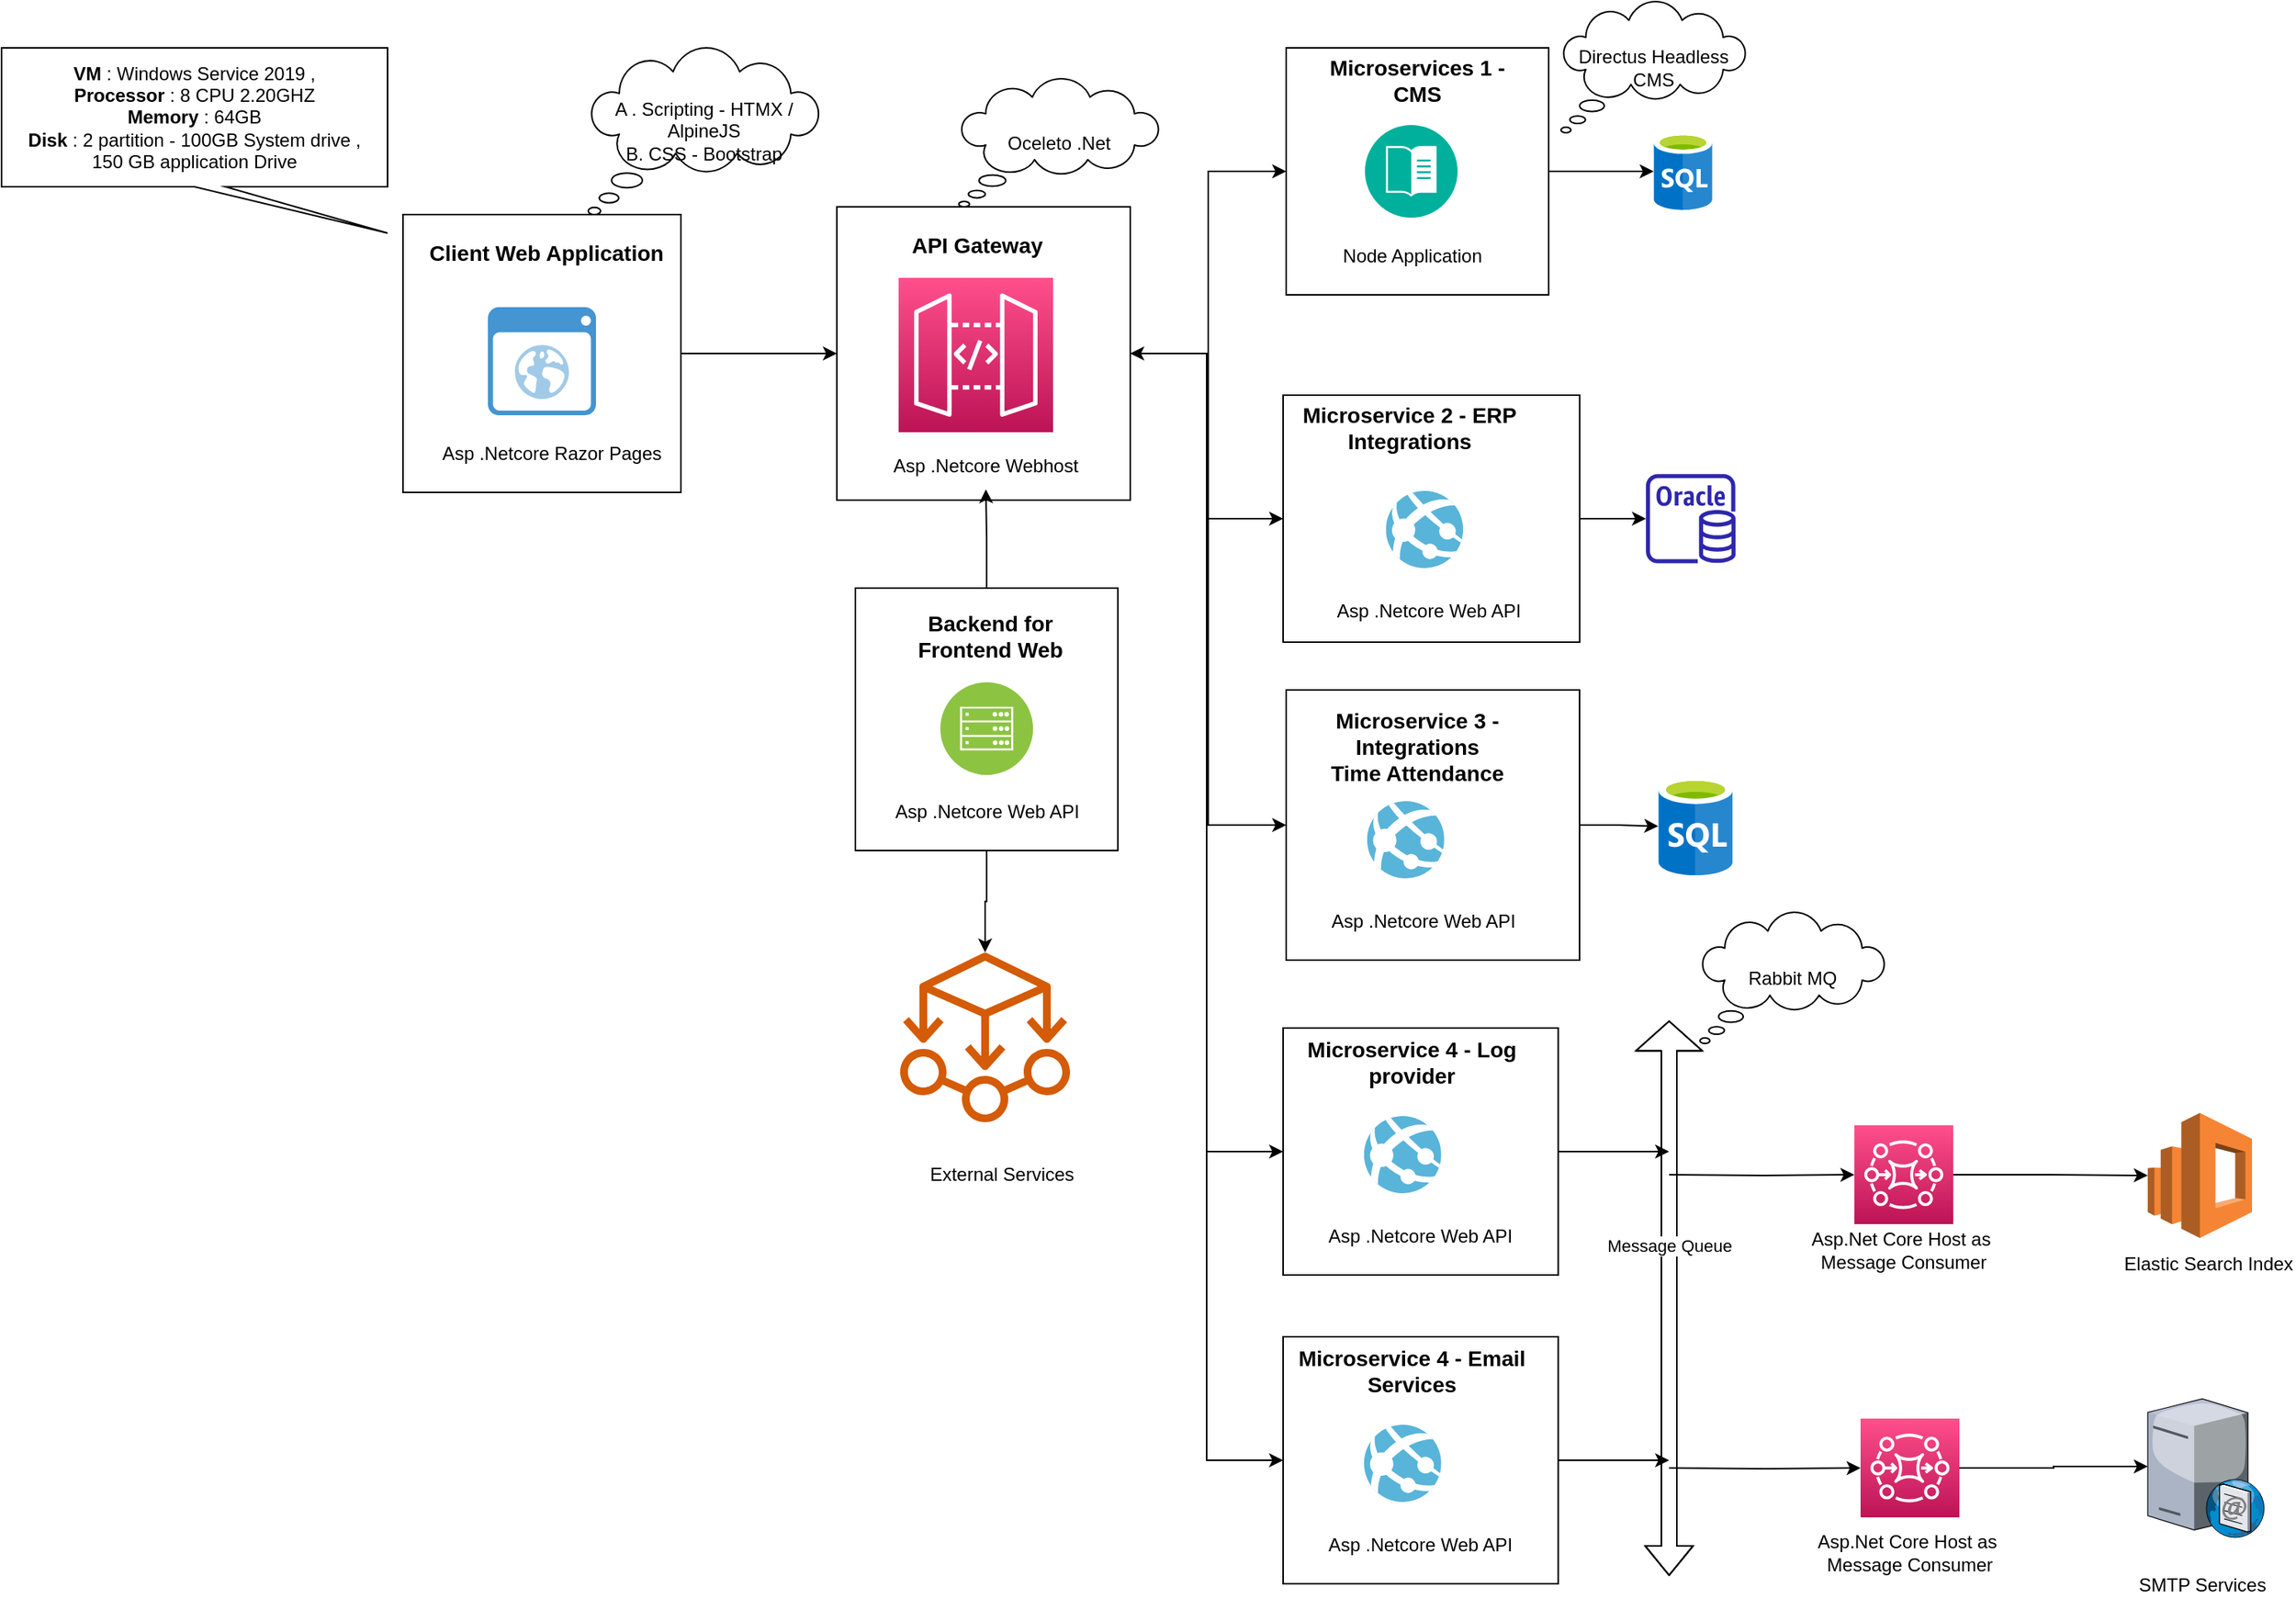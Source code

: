 <mxfile version="21.5.2" type="github">
  <diagram name="Page-1" id="9B2FrqlO3O0PhIjn9zHE">
    <mxGraphModel dx="2524" dy="764" grid="1" gridSize="10" guides="1" tooltips="1" connect="1" arrows="1" fold="1" page="1" pageScale="1" pageWidth="850" pageHeight="1100" math="0" shadow="0">
      <root>
        <mxCell id="0" />
        <mxCell id="1" parent="0" />
        <mxCell id="-9dhcDxef-u13hbrz7UL-17" value="" style="image;sketch=0;aspect=fixed;html=1;points=[];align=center;fontSize=12;image=img/lib/mscae/SQL_Database_generic.svg;" parent="1" vertex="1">
          <mxGeometry x="770" y="85" width="38" height="50" as="geometry" />
        </mxCell>
        <mxCell id="-9dhcDxef-u13hbrz7UL-23" value="" style="group" parent="1" vertex="1" connectable="0">
          <mxGeometry x="532" y="30" width="170" height="160" as="geometry" />
        </mxCell>
        <mxCell id="-9dhcDxef-u13hbrz7UL-22" value="&lt;b&gt;&lt;br&gt;&lt;br&gt;&lt;/b&gt;" style="rounded=0;whiteSpace=wrap;html=1;" parent="-9dhcDxef-u13hbrz7UL-23" vertex="1">
          <mxGeometry width="170" height="160" as="geometry" />
        </mxCell>
        <mxCell id="-9dhcDxef-u13hbrz7UL-24" value="&lt;span style=&quot;font-size: 14px;&quot;&gt;&lt;b&gt;Microservices 1 - CMS&lt;/b&gt;&lt;/span&gt;" style="text;html=1;strokeColor=none;fillColor=none;align=center;verticalAlign=middle;whiteSpace=wrap;rounded=0;" parent="-9dhcDxef-u13hbrz7UL-23" vertex="1">
          <mxGeometry x="10" y="6" width="150" height="30" as="geometry" />
        </mxCell>
        <mxCell id="-9dhcDxef-u13hbrz7UL-34" value="" style="image;aspect=fixed;perimeter=ellipsePerimeter;html=1;align=center;shadow=0;dashed=0;fontColor=#4277BB;labelBackgroundColor=default;fontSize=12;spacingTop=3;image=img/lib/ibm/management/content_management.svg;" parent="-9dhcDxef-u13hbrz7UL-23" vertex="1">
          <mxGeometry x="51" y="50" width="60" height="60" as="geometry" />
        </mxCell>
        <mxCell id="-9dhcDxef-u13hbrz7UL-35" value="Node Application&amp;nbsp;" style="text;html=1;strokeColor=none;fillColor=none;align=center;verticalAlign=middle;whiteSpace=wrap;rounded=0;container=0;" parent="-9dhcDxef-u13hbrz7UL-23" vertex="1">
          <mxGeometry y="120" width="167" height="30" as="geometry" />
        </mxCell>
        <mxCell id="-9dhcDxef-u13hbrz7UL-25" value="" style="group" parent="1" vertex="1" connectable="0">
          <mxGeometry x="-40" y="138" width="180" height="180" as="geometry" />
        </mxCell>
        <mxCell id="-9dhcDxef-u13hbrz7UL-6" value="" style="whiteSpace=wrap;html=1;aspect=fixed;" parent="-9dhcDxef-u13hbrz7UL-25" vertex="1">
          <mxGeometry width="180" height="180" as="geometry" />
        </mxCell>
        <mxCell id="-9dhcDxef-u13hbrz7UL-4" value="" style="shadow=0;dashed=0;html=1;strokeColor=none;fillColor=#4495D1;labelPosition=center;verticalLabelPosition=bottom;verticalAlign=top;align=center;outlineConnect=0;shape=mxgraph.veeam.2d.web_ui;" parent="-9dhcDxef-u13hbrz7UL-25" vertex="1">
          <mxGeometry x="55" y="60" width="70" height="70" as="geometry" />
        </mxCell>
        <mxCell id="-9dhcDxef-u13hbrz7UL-5" value="&lt;b&gt;&lt;font style=&quot;font-size: 14px;&quot;&gt;Client Web Application&lt;/font&gt;&lt;/b&gt;" style="text;html=1;strokeColor=none;fillColor=none;align=center;verticalAlign=middle;whiteSpace=wrap;rounded=0;" parent="-9dhcDxef-u13hbrz7UL-25" vertex="1">
          <mxGeometry x="13.5" y="10" width="157.5" height="30" as="geometry" />
        </mxCell>
        <mxCell id="-9dhcDxef-u13hbrz7UL-7" value="Asp .Netcore Razor Pages" style="text;html=1;strokeColor=none;fillColor=none;align=center;verticalAlign=middle;whiteSpace=wrap;rounded=0;" parent="-9dhcDxef-u13hbrz7UL-25" vertex="1">
          <mxGeometry x="24" y="140" width="145" height="30" as="geometry" />
        </mxCell>
        <mxCell id="-9dhcDxef-u13hbrz7UL-26" value="" style="group" parent="1" vertex="1" connectable="0">
          <mxGeometry x="241" y="133" width="190" height="190" as="geometry" />
        </mxCell>
        <mxCell id="-9dhcDxef-u13hbrz7UL-9" value="" style="whiteSpace=wrap;html=1;aspect=fixed;" parent="-9dhcDxef-u13hbrz7UL-26" vertex="1">
          <mxGeometry width="190" height="190" as="geometry" />
        </mxCell>
        <mxCell id="-9dhcDxef-u13hbrz7UL-8" value="" style="sketch=0;points=[[0,0,0],[0.25,0,0],[0.5,0,0],[0.75,0,0],[1,0,0],[0,1,0],[0.25,1,0],[0.5,1,0],[0.75,1,0],[1,1,0],[0,0.25,0],[0,0.5,0],[0,0.75,0],[1,0.25,0],[1,0.5,0],[1,0.75,0]];outlineConnect=0;fontColor=#232F3E;gradientColor=#FF4F8B;gradientDirection=north;fillColor=#BC1356;strokeColor=#ffffff;dashed=0;verticalLabelPosition=bottom;verticalAlign=top;align=center;html=1;fontSize=12;fontStyle=0;aspect=fixed;shape=mxgraph.aws4.resourceIcon;resIcon=mxgraph.aws4.api_gateway;" parent="-9dhcDxef-u13hbrz7UL-26" vertex="1">
          <mxGeometry x="40" y="46" width="100" height="100" as="geometry" />
        </mxCell>
        <mxCell id="-9dhcDxef-u13hbrz7UL-10" value="&lt;b&gt;&lt;font style=&quot;font-size: 14px;&quot;&gt;API Gateway&lt;/font&gt;&lt;/b&gt;" style="text;html=1;strokeColor=none;fillColor=none;align=center;verticalAlign=middle;whiteSpace=wrap;rounded=0;" parent="-9dhcDxef-u13hbrz7UL-26" vertex="1">
          <mxGeometry x="41" y="10" width="100" height="30" as="geometry" />
        </mxCell>
        <mxCell id="-9dhcDxef-u13hbrz7UL-11" value="Asp .Netcore Webhost" style="text;html=1;strokeColor=none;fillColor=none;align=center;verticalAlign=middle;whiteSpace=wrap;rounded=0;" parent="-9dhcDxef-u13hbrz7UL-26" vertex="1">
          <mxGeometry x="13" y="153" width="167" height="30" as="geometry" />
        </mxCell>
        <mxCell id="-9dhcDxef-u13hbrz7UL-33" value="" style="group" parent="1" vertex="1" connectable="0">
          <mxGeometry x="253" y="380" width="175" height="170" as="geometry" />
        </mxCell>
        <mxCell id="-9dhcDxef-u13hbrz7UL-27" value="" style="whiteSpace=wrap;html=1;aspect=fixed;container=0;" parent="-9dhcDxef-u13hbrz7UL-33" vertex="1">
          <mxGeometry width="170" height="170" as="geometry" />
        </mxCell>
        <mxCell id="-9dhcDxef-u13hbrz7UL-28" value="" style="image;aspect=fixed;perimeter=ellipsePerimeter;html=1;align=center;shadow=0;dashed=0;fontColor=#4277BB;labelBackgroundColor=default;fontSize=12;spacingTop=3;image=img/lib/ibm/infrastructure/mobile_backend.svg;container=0;" parent="-9dhcDxef-u13hbrz7UL-33" vertex="1">
          <mxGeometry x="55" y="61" width="60" height="60" as="geometry" />
        </mxCell>
        <mxCell id="-9dhcDxef-u13hbrz7UL-29" value="&lt;b&gt;&lt;font style=&quot;font-size: 14px;&quot;&gt;Backend for &lt;br&gt;Frontend Web&lt;/font&gt;&lt;/b&gt;" style="text;html=1;strokeColor=none;fillColor=none;align=center;verticalAlign=middle;whiteSpace=wrap;rounded=0;container=0;" parent="-9dhcDxef-u13hbrz7UL-33" vertex="1">
          <mxGeometry x="5" y="20" width="165" height="21" as="geometry" />
        </mxCell>
        <mxCell id="-9dhcDxef-u13hbrz7UL-30" value="Asp .Netcore Web API" style="text;html=1;strokeColor=none;fillColor=none;align=center;verticalAlign=middle;whiteSpace=wrap;rounded=0;container=0;" parent="-9dhcDxef-u13hbrz7UL-33" vertex="1">
          <mxGeometry x="1.5" y="130" width="167" height="30" as="geometry" />
        </mxCell>
        <mxCell id="-9dhcDxef-u13hbrz7UL-37" value="" style="group" parent="1" vertex="1" connectable="0">
          <mxGeometry x="530" y="255" width="200" height="160" as="geometry" />
        </mxCell>
        <mxCell id="-9dhcDxef-u13hbrz7UL-36" value="&lt;b&gt;&lt;br&gt;&lt;br&gt;&lt;/b&gt;" style="rounded=0;whiteSpace=wrap;html=1;" parent="-9dhcDxef-u13hbrz7UL-37" vertex="1">
          <mxGeometry width="192.09" height="160" as="geometry" />
        </mxCell>
        <mxCell id="-9dhcDxef-u13hbrz7UL-20" value="" style="image;sketch=0;aspect=fixed;html=1;points=[];align=center;fontSize=12;image=img/lib/mscae/App_Services.svg;" parent="-9dhcDxef-u13hbrz7UL-37" vertex="1">
          <mxGeometry x="66.588" y="62" width="50" height="50" as="geometry" />
        </mxCell>
        <mxCell id="-9dhcDxef-u13hbrz7UL-38" value="&lt;span style=&quot;font-size: 14px;&quot;&gt;&lt;b&gt;Microservice 2 - ERP Integrations&lt;/b&gt;&lt;/span&gt;" style="text;html=1;strokeColor=none;fillColor=none;align=center;verticalAlign=middle;whiteSpace=wrap;rounded=0;container=0;" parent="-9dhcDxef-u13hbrz7UL-37" vertex="1">
          <mxGeometry x="-11.299" y="10" width="186.441" height="21" as="geometry" />
        </mxCell>
        <mxCell id="-9dhcDxef-u13hbrz7UL-49" value="Asp .Netcore Web API" style="text;html=1;strokeColor=none;fillColor=none;align=center;verticalAlign=middle;whiteSpace=wrap;rounded=0;container=0;" parent="-9dhcDxef-u13hbrz7UL-37" vertex="1">
          <mxGeometry y="125" width="188.701" height="30" as="geometry" />
        </mxCell>
        <mxCell id="-9dhcDxef-u13hbrz7UL-39" value="" style="edgeStyle=orthogonalEdgeStyle;rounded=0;orthogonalLoop=1;jettySize=auto;html=1;" parent="1" source="-9dhcDxef-u13hbrz7UL-6" target="-9dhcDxef-u13hbrz7UL-9" edge="1">
          <mxGeometry relative="1" as="geometry" />
        </mxCell>
        <mxCell id="-9dhcDxef-u13hbrz7UL-40" style="edgeStyle=orthogonalEdgeStyle;rounded=0;orthogonalLoop=1;jettySize=auto;html=1;" parent="1" source="-9dhcDxef-u13hbrz7UL-9" target="-9dhcDxef-u13hbrz7UL-22" edge="1">
          <mxGeometry relative="1" as="geometry" />
        </mxCell>
        <mxCell id="-9dhcDxef-u13hbrz7UL-42" style="edgeStyle=orthogonalEdgeStyle;rounded=0;orthogonalLoop=1;jettySize=auto;html=1;entryX=0.5;entryY=1;entryDx=0;entryDy=0;" parent="1" source="-9dhcDxef-u13hbrz7UL-27" target="-9dhcDxef-u13hbrz7UL-11" edge="1">
          <mxGeometry relative="1" as="geometry" />
        </mxCell>
        <mxCell id="-9dhcDxef-u13hbrz7UL-43" value="" style="group" parent="1" vertex="1" connectable="0">
          <mxGeometry x="532" y="456" width="200" height="165" as="geometry" />
        </mxCell>
        <mxCell id="-9dhcDxef-u13hbrz7UL-44" value="&lt;b&gt;&lt;br&gt;&lt;br&gt;&lt;/b&gt;" style="rounded=0;whiteSpace=wrap;html=1;" parent="-9dhcDxef-u13hbrz7UL-43" vertex="1">
          <mxGeometry y="-10" width="190" height="175" as="geometry" />
        </mxCell>
        <mxCell id="-9dhcDxef-u13hbrz7UL-45" value="" style="image;sketch=0;aspect=fixed;html=1;points=[];align=center;fontSize=12;image=img/lib/mscae/App_Services.svg;" parent="-9dhcDxef-u13hbrz7UL-43" vertex="1">
          <mxGeometry x="52.411" y="62" width="50" height="50" as="geometry" />
        </mxCell>
        <mxCell id="-9dhcDxef-u13hbrz7UL-46" value="&lt;span style=&quot;font-size: 14px;&quot;&gt;&lt;b&gt;Microservice 3 - &lt;br&gt;Integrations&lt;br&gt;Time Attendance&lt;br&gt;&lt;/b&gt;&lt;/span&gt;" style="text;html=1;strokeColor=none;fillColor=none;align=center;verticalAlign=middle;whiteSpace=wrap;rounded=0;container=0;" parent="-9dhcDxef-u13hbrz7UL-43" vertex="1">
          <mxGeometry x="-30" y="16" width="230" height="21" as="geometry" />
        </mxCell>
        <mxCell id="-9dhcDxef-u13hbrz7UL-51" value="Asp .Netcore Web API" style="text;html=1;strokeColor=none;fillColor=none;align=center;verticalAlign=middle;whiteSpace=wrap;rounded=0;container=0;" parent="-9dhcDxef-u13hbrz7UL-43" vertex="1">
          <mxGeometry x="-9.801" y="125" width="197.801" height="30" as="geometry" />
        </mxCell>
        <mxCell id="-9dhcDxef-u13hbrz7UL-48" value="" style="image;sketch=0;aspect=fixed;html=1;points=[];align=center;fontSize=12;image=img/lib/mscae/SQL_Database_generic.svg;" parent="1" vertex="1">
          <mxGeometry x="773" y="502.5" width="48.26" height="63.5" as="geometry" />
        </mxCell>
        <mxCell id="-9dhcDxef-u13hbrz7UL-50" value="" style="sketch=0;outlineConnect=0;fontColor=#232F3E;gradientColor=none;fillColor=#2E27AD;strokeColor=none;dashed=0;verticalLabelPosition=bottom;verticalAlign=top;align=center;html=1;fontSize=12;fontStyle=0;aspect=fixed;pointerEvents=1;shape=mxgraph.aws4.rds_oracle_instance;" parent="1" vertex="1">
          <mxGeometry x="765" y="306" width="58" height="58" as="geometry" />
        </mxCell>
        <mxCell id="-9dhcDxef-u13hbrz7UL-52" style="edgeStyle=orthogonalEdgeStyle;rounded=0;orthogonalLoop=1;jettySize=auto;html=1;" parent="1" source="-9dhcDxef-u13hbrz7UL-9" target="-9dhcDxef-u13hbrz7UL-36" edge="1">
          <mxGeometry relative="1" as="geometry" />
        </mxCell>
        <mxCell id="-9dhcDxef-u13hbrz7UL-53" style="edgeStyle=orthogonalEdgeStyle;rounded=0;orthogonalLoop=1;jettySize=auto;html=1;entryX=0;entryY=0.5;entryDx=0;entryDy=0;" parent="1" source="-9dhcDxef-u13hbrz7UL-9" target="-9dhcDxef-u13hbrz7UL-44" edge="1">
          <mxGeometry relative="1" as="geometry" />
        </mxCell>
        <mxCell id="-9dhcDxef-u13hbrz7UL-54" value="" style="group" parent="1" vertex="1" connectable="0">
          <mxGeometry x="530" y="660" width="188" height="160" as="geometry" />
        </mxCell>
        <mxCell id="-9dhcDxef-u13hbrz7UL-79" style="edgeStyle=orthogonalEdgeStyle;rounded=0;orthogonalLoop=1;jettySize=auto;html=1;" parent="-9dhcDxef-u13hbrz7UL-54" source="-9dhcDxef-u13hbrz7UL-55" edge="1">
          <mxGeometry relative="1" as="geometry">
            <mxPoint x="250" y="85" as="targetPoint" />
          </mxGeometry>
        </mxCell>
        <mxCell id="-9dhcDxef-u13hbrz7UL-55" value="&lt;b&gt;&lt;br&gt;&lt;br&gt;&lt;/b&gt;" style="rounded=0;whiteSpace=wrap;html=1;" parent="-9dhcDxef-u13hbrz7UL-54" vertex="1">
          <mxGeometry y="5" width="178.198" height="160" as="geometry" />
        </mxCell>
        <mxCell id="-9dhcDxef-u13hbrz7UL-56" value="" style="image;sketch=0;aspect=fixed;html=1;points=[];align=center;fontSize=12;image=img/lib/mscae/App_Services.svg;" parent="-9dhcDxef-u13hbrz7UL-54" vertex="1">
          <mxGeometry x="52.411" y="62" width="50" height="50" as="geometry" />
        </mxCell>
        <mxCell id="-9dhcDxef-u13hbrz7UL-57" value="&lt;span style=&quot;font-size: 14px;&quot;&gt;&lt;b&gt;Microservice 4 - Log provider&lt;/b&gt;&lt;/span&gt;" style="text;html=1;strokeColor=none;fillColor=none;align=center;verticalAlign=middle;whiteSpace=wrap;rounded=0;container=0;" parent="-9dhcDxef-u13hbrz7UL-54" vertex="1">
          <mxGeometry x="-2.621" y="16" width="172.957" height="21" as="geometry" />
        </mxCell>
        <mxCell id="-9dhcDxef-u13hbrz7UL-58" value="Asp .Netcore Web API" style="text;html=1;strokeColor=none;fillColor=none;align=center;verticalAlign=middle;whiteSpace=wrap;rounded=0;container=0;" parent="-9dhcDxef-u13hbrz7UL-54" vertex="1">
          <mxGeometry x="-9.801" y="125" width="197.801" height="30" as="geometry" />
        </mxCell>
        <mxCell id="-9dhcDxef-u13hbrz7UL-59" value="" style="group" parent="1" vertex="1" connectable="0">
          <mxGeometry x="530" y="860" width="188" height="160" as="geometry" />
        </mxCell>
        <mxCell id="-9dhcDxef-u13hbrz7UL-80" style="edgeStyle=orthogonalEdgeStyle;rounded=0;orthogonalLoop=1;jettySize=auto;html=1;" parent="-9dhcDxef-u13hbrz7UL-59" source="-9dhcDxef-u13hbrz7UL-60" edge="1">
          <mxGeometry relative="1" as="geometry">
            <mxPoint x="250" y="85" as="targetPoint" />
          </mxGeometry>
        </mxCell>
        <mxCell id="-9dhcDxef-u13hbrz7UL-60" value="&lt;b&gt;&lt;br&gt;&lt;br&gt;&lt;/b&gt;" style="rounded=0;whiteSpace=wrap;html=1;" parent="-9dhcDxef-u13hbrz7UL-59" vertex="1">
          <mxGeometry y="5" width="178.198" height="160" as="geometry" />
        </mxCell>
        <mxCell id="-9dhcDxef-u13hbrz7UL-61" value="" style="image;sketch=0;aspect=fixed;html=1;points=[];align=center;fontSize=12;image=img/lib/mscae/App_Services.svg;" parent="-9dhcDxef-u13hbrz7UL-59" vertex="1">
          <mxGeometry x="52.411" y="62" width="50" height="50" as="geometry" />
        </mxCell>
        <mxCell id="-9dhcDxef-u13hbrz7UL-62" value="&lt;span style=&quot;font-size: 14px;&quot;&gt;&lt;b&gt;Microservice 4 - Email Services&lt;/b&gt;&lt;/span&gt;" style="text;html=1;strokeColor=none;fillColor=none;align=center;verticalAlign=middle;whiteSpace=wrap;rounded=0;container=0;" parent="-9dhcDxef-u13hbrz7UL-59" vertex="1">
          <mxGeometry x="-2.621" y="16" width="172.957" height="21" as="geometry" />
        </mxCell>
        <mxCell id="-9dhcDxef-u13hbrz7UL-63" value="Asp .Netcore Web API" style="text;html=1;strokeColor=none;fillColor=none;align=center;verticalAlign=middle;whiteSpace=wrap;rounded=0;container=0;" parent="-9dhcDxef-u13hbrz7UL-59" vertex="1">
          <mxGeometry x="-9.801" y="125" width="197.801" height="30" as="geometry" />
        </mxCell>
        <mxCell id="-9dhcDxef-u13hbrz7UL-92" style="edgeStyle=orthogonalEdgeStyle;rounded=0;orthogonalLoop=1;jettySize=auto;html=1;" parent="1" source="-9dhcDxef-u13hbrz7UL-64" target="-9dhcDxef-u13hbrz7UL-90" edge="1">
          <mxGeometry relative="1" as="geometry" />
        </mxCell>
        <mxCell id="-9dhcDxef-u13hbrz7UL-64" value="" style="sketch=0;points=[[0,0,0],[0.25,0,0],[0.5,0,0],[0.75,0,0],[1,0,0],[0,1,0],[0.25,1,0],[0.5,1,0],[0.75,1,0],[1,1,0],[0,0.25,0],[0,0.5,0],[0,0.75,0],[1,0.25,0],[1,0.5,0],[1,0.75,0]];outlineConnect=0;fontColor=#232F3E;gradientColor=#FF4F8B;gradientDirection=north;fillColor=#BC1356;strokeColor=#ffffff;dashed=0;verticalLabelPosition=bottom;verticalAlign=top;align=center;html=1;fontSize=12;fontStyle=0;aspect=fixed;shape=mxgraph.aws4.resourceIcon;resIcon=mxgraph.aws4.mq;" parent="1" vertex="1">
          <mxGeometry x="904" y="918" width="64" height="64" as="geometry" />
        </mxCell>
        <mxCell id="-9dhcDxef-u13hbrz7UL-88" style="edgeStyle=orthogonalEdgeStyle;rounded=0;orthogonalLoop=1;jettySize=auto;html=1;" parent="1" source="-9dhcDxef-u13hbrz7UL-65" target="-9dhcDxef-u13hbrz7UL-86" edge="1">
          <mxGeometry relative="1" as="geometry" />
        </mxCell>
        <mxCell id="-9dhcDxef-u13hbrz7UL-65" value="" style="sketch=0;points=[[0,0,0],[0.25,0,0],[0.5,0,0],[0.75,0,0],[1,0,0],[0,1,0],[0.25,1,0],[0.5,1,0],[0.75,1,0],[1,1,0],[0,0.25,0],[0,0.5,0],[0,0.75,0],[1,0.25,0],[1,0.5,0],[1,0.75,0]];outlineConnect=0;fontColor=#232F3E;gradientColor=#FF4F8B;gradientDirection=north;fillColor=#BC1356;strokeColor=#ffffff;dashed=0;verticalLabelPosition=bottom;verticalAlign=top;align=center;html=1;fontSize=12;fontStyle=0;aspect=fixed;shape=mxgraph.aws4.resourceIcon;resIcon=mxgraph.aws4.mq;" parent="1" vertex="1">
          <mxGeometry x="900" y="728" width="64" height="64" as="geometry" />
        </mxCell>
        <mxCell id="-9dhcDxef-u13hbrz7UL-66" value="Asp.Net Core Host as&amp;nbsp; Message Consumer" style="text;html=1;strokeColor=none;fillColor=none;align=center;verticalAlign=middle;whiteSpace=wrap;rounded=0;" parent="1" vertex="1">
          <mxGeometry x="856" y="794" width="152" height="30" as="geometry" />
        </mxCell>
        <mxCell id="-9dhcDxef-u13hbrz7UL-68" style="edgeStyle=orthogonalEdgeStyle;rounded=0;orthogonalLoop=1;jettySize=auto;html=1;entryX=0;entryY=0.5;entryDx=0;entryDy=0;" parent="1" source="-9dhcDxef-u13hbrz7UL-9" target="-9dhcDxef-u13hbrz7UL-55" edge="1">
          <mxGeometry relative="1" as="geometry" />
        </mxCell>
        <mxCell id="-9dhcDxef-u13hbrz7UL-69" style="edgeStyle=orthogonalEdgeStyle;rounded=0;orthogonalLoop=1;jettySize=auto;html=1;entryX=0;entryY=0.5;entryDx=0;entryDy=0;" parent="1" source="-9dhcDxef-u13hbrz7UL-9" target="-9dhcDxef-u13hbrz7UL-60" edge="1">
          <mxGeometry relative="1" as="geometry" />
        </mxCell>
        <mxCell id="-9dhcDxef-u13hbrz7UL-70" value="" style="edgeStyle=orthogonalEdgeStyle;rounded=0;orthogonalLoop=1;jettySize=auto;html=1;" parent="1" target="-9dhcDxef-u13hbrz7UL-65" edge="1">
          <mxGeometry relative="1" as="geometry">
            <mxPoint x="780" y="760" as="sourcePoint" />
          </mxGeometry>
        </mxCell>
        <mxCell id="-9dhcDxef-u13hbrz7UL-71" value="" style="edgeStyle=orthogonalEdgeStyle;rounded=0;orthogonalLoop=1;jettySize=auto;html=1;" parent="1" target="-9dhcDxef-u13hbrz7UL-64" edge="1">
          <mxGeometry relative="1" as="geometry">
            <mxPoint x="780" y="950" as="sourcePoint" />
          </mxGeometry>
        </mxCell>
        <mxCell id="-9dhcDxef-u13hbrz7UL-72" value="" style="edgeStyle=orthogonalEdgeStyle;rounded=0;orthogonalLoop=1;jettySize=auto;html=1;" parent="1" source="-9dhcDxef-u13hbrz7UL-44" target="-9dhcDxef-u13hbrz7UL-48" edge="1">
          <mxGeometry relative="1" as="geometry" />
        </mxCell>
        <mxCell id="-9dhcDxef-u13hbrz7UL-73" value="" style="edgeStyle=orthogonalEdgeStyle;rounded=0;orthogonalLoop=1;jettySize=auto;html=1;" parent="1" source="-9dhcDxef-u13hbrz7UL-36" target="-9dhcDxef-u13hbrz7UL-50" edge="1">
          <mxGeometry relative="1" as="geometry" />
        </mxCell>
        <mxCell id="-9dhcDxef-u13hbrz7UL-74" value="" style="edgeStyle=orthogonalEdgeStyle;rounded=0;orthogonalLoop=1;jettySize=auto;html=1;" parent="1" source="-9dhcDxef-u13hbrz7UL-22" target="-9dhcDxef-u13hbrz7UL-17" edge="1">
          <mxGeometry relative="1" as="geometry" />
        </mxCell>
        <mxCell id="-9dhcDxef-u13hbrz7UL-75" value="Asp.Net Core Host as&amp;nbsp; Message Consumer" style="text;html=1;strokeColor=none;fillColor=none;align=center;verticalAlign=middle;whiteSpace=wrap;rounded=0;" parent="1" vertex="1">
          <mxGeometry x="860" y="990" width="152" height="30" as="geometry" />
        </mxCell>
        <mxCell id="-9dhcDxef-u13hbrz7UL-77" value="" style="shape=flexArrow;endArrow=classic;startArrow=classic;html=1;rounded=0;endWidth=32;endSize=6.07;" parent="1" edge="1">
          <mxGeometry width="100" height="100" relative="1" as="geometry">
            <mxPoint x="780" y="1020" as="sourcePoint" />
            <mxPoint x="780" y="660" as="targetPoint" />
            <Array as="points">
              <mxPoint x="780" y="820" />
            </Array>
          </mxGeometry>
        </mxCell>
        <mxCell id="-9dhcDxef-u13hbrz7UL-78" value="Message Queue" style="edgeLabel;html=1;align=center;verticalAlign=middle;resizable=0;points=[];" parent="-9dhcDxef-u13hbrz7UL-77" vertex="1" connectable="0">
          <mxGeometry x="0.319" relative="1" as="geometry">
            <mxPoint y="23" as="offset" />
          </mxGeometry>
        </mxCell>
        <mxCell id="-9dhcDxef-u13hbrz7UL-81" value="" style="endArrow=classic;html=1;rounded=0;entryX=1;entryY=0.5;entryDx=0;entryDy=0;" parent="1" target="-9dhcDxef-u13hbrz7UL-9" edge="1">
          <mxGeometry width="50" height="50" relative="1" as="geometry">
            <mxPoint x="480" y="228" as="sourcePoint" />
            <mxPoint x="440" y="230" as="targetPoint" />
          </mxGeometry>
        </mxCell>
        <mxCell id="-9dhcDxef-u13hbrz7UL-82" value="A . Scripting - HTMX / AlpineJS&lt;br&gt;B. CSS - Bootstrap" style="whiteSpace=wrap;html=1;shape=mxgraph.basic.cloud_callout" parent="1" vertex="1">
          <mxGeometry x="80" y="30" width="150" height="108" as="geometry" />
        </mxCell>
        <mxCell id="-9dhcDxef-u13hbrz7UL-83" value="Directus Headless CMS" style="whiteSpace=wrap;html=1;shape=mxgraph.basic.cloud_callout" parent="1" vertex="1">
          <mxGeometry x="710" width="120" height="85" as="geometry" />
        </mxCell>
        <mxCell id="-9dhcDxef-u13hbrz7UL-84" value="Oceleto .Net" style="whiteSpace=wrap;html=1;shape=mxgraph.basic.cloud_callout" parent="1" vertex="1">
          <mxGeometry x="320" y="50" width="130" height="83" as="geometry" />
        </mxCell>
        <mxCell id="-9dhcDxef-u13hbrz7UL-85" value="Rabbit MQ" style="whiteSpace=wrap;html=1;shape=mxgraph.basic.cloud_callout" parent="1" vertex="1">
          <mxGeometry x="800" y="590" width="120" height="85" as="geometry" />
        </mxCell>
        <mxCell id="-9dhcDxef-u13hbrz7UL-86" value="" style="outlineConnect=0;dashed=0;verticalLabelPosition=bottom;verticalAlign=top;align=center;html=1;shape=mxgraph.aws3.elasticsearch_service;fillColor=#F58534;gradientColor=none;" parent="1" vertex="1">
          <mxGeometry x="1090" y="720" width="67.5" height="81" as="geometry" />
        </mxCell>
        <mxCell id="-9dhcDxef-u13hbrz7UL-89" value="Elastic Search Index" style="text;html=1;strokeColor=none;fillColor=none;align=center;verticalAlign=middle;whiteSpace=wrap;rounded=0;" parent="1" vertex="1">
          <mxGeometry x="1072.5" y="803" width="112.5" height="30" as="geometry" />
        </mxCell>
        <mxCell id="-9dhcDxef-u13hbrz7UL-90" value="" style="verticalLabelPosition=bottom;sketch=0;aspect=fixed;html=1;verticalAlign=top;strokeColor=none;align=center;outlineConnect=0;shape=mxgraph.citrix.smtp_server;" parent="1" vertex="1">
          <mxGeometry x="1090" y="903" width="76" height="92" as="geometry" />
        </mxCell>
        <mxCell id="-9dhcDxef-u13hbrz7UL-91" value="SMTP Services" style="text;html=1;strokeColor=none;fillColor=none;align=center;verticalAlign=middle;whiteSpace=wrap;rounded=0;" parent="1" vertex="1">
          <mxGeometry x="1078.5" y="1011" width="92.5" height="30" as="geometry" />
        </mxCell>
        <mxCell id="-9dhcDxef-u13hbrz7UL-93" value="" style="sketch=0;outlineConnect=0;fontColor=#232F3E;gradientColor=none;fillColor=#D45B07;strokeColor=none;dashed=0;verticalLabelPosition=bottom;verticalAlign=top;align=center;html=1;fontSize=12;fontStyle=0;aspect=fixed;pointerEvents=1;shape=mxgraph.aws4.ec2_aws_microservice_extractor_for_net;" parent="1" vertex="1">
          <mxGeometry x="282" y="616" width="110" height="110" as="geometry" />
        </mxCell>
        <mxCell id="-9dhcDxef-u13hbrz7UL-94" value="External Services" style="text;html=1;strokeColor=none;fillColor=none;align=center;verticalAlign=middle;whiteSpace=wrap;rounded=0;" parent="1" vertex="1">
          <mxGeometry x="285" y="745" width="126" height="30" as="geometry" />
        </mxCell>
        <mxCell id="-9dhcDxef-u13hbrz7UL-95" style="edgeStyle=orthogonalEdgeStyle;rounded=0;orthogonalLoop=1;jettySize=auto;html=1;" parent="1" source="-9dhcDxef-u13hbrz7UL-27" target="-9dhcDxef-u13hbrz7UL-93" edge="1">
          <mxGeometry relative="1" as="geometry" />
        </mxCell>
        <mxCell id="fEtpnAOsyFXyuSgCwX6Y-1" value="&lt;b&gt;VM &lt;/b&gt;: Windows Service 2019 ,&lt;br&gt;&lt;b&gt;Processor &lt;/b&gt;: 8 CPU 2.20GHZ&lt;br&gt;&lt;b&gt;Memory &lt;/b&gt;: 64GB&lt;br&gt;&lt;b&gt;Disk &lt;/b&gt;: 2 partition - 100GB System drive , &lt;br&gt;150 GB application Drive" style="shape=callout;whiteSpace=wrap;html=1;perimeter=calloutPerimeter;position2=1;" vertex="1" parent="1">
          <mxGeometry x="-300" y="30" width="250" height="120" as="geometry" />
        </mxCell>
      </root>
    </mxGraphModel>
  </diagram>
</mxfile>
